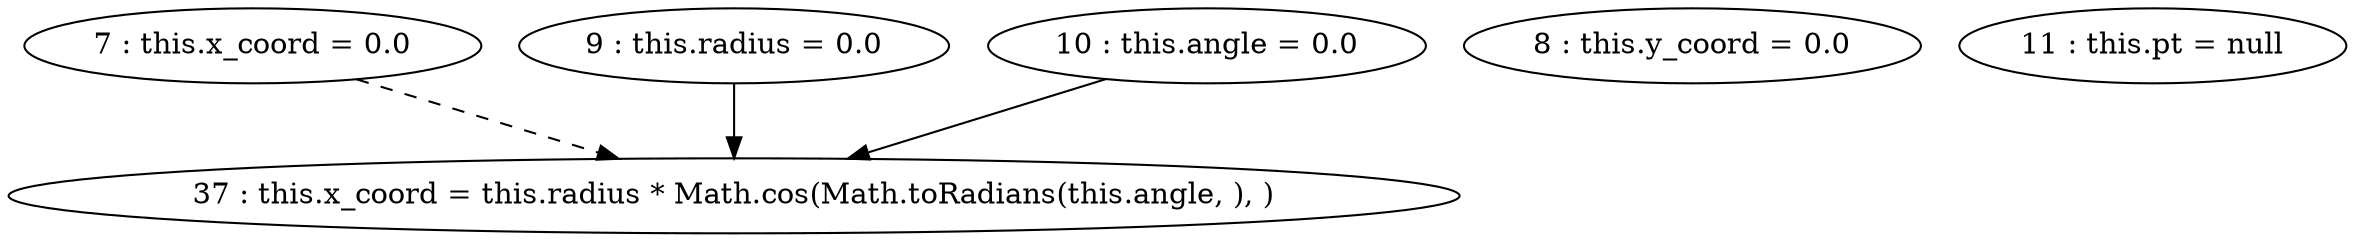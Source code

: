 digraph G {
"7 : this.x_coord = 0.0"
"7 : this.x_coord = 0.0" -> "37 : this.x_coord = this.radius * Math.cos(Math.toRadians(this.angle, ), )" [style=dashed]
"8 : this.y_coord = 0.0"
"9 : this.radius = 0.0"
"9 : this.radius = 0.0" -> "37 : this.x_coord = this.radius * Math.cos(Math.toRadians(this.angle, ), )"
"10 : this.angle = 0.0"
"10 : this.angle = 0.0" -> "37 : this.x_coord = this.radius * Math.cos(Math.toRadians(this.angle, ), )"
"11 : this.pt = null"
"37 : this.x_coord = this.radius * Math.cos(Math.toRadians(this.angle, ), )"
}